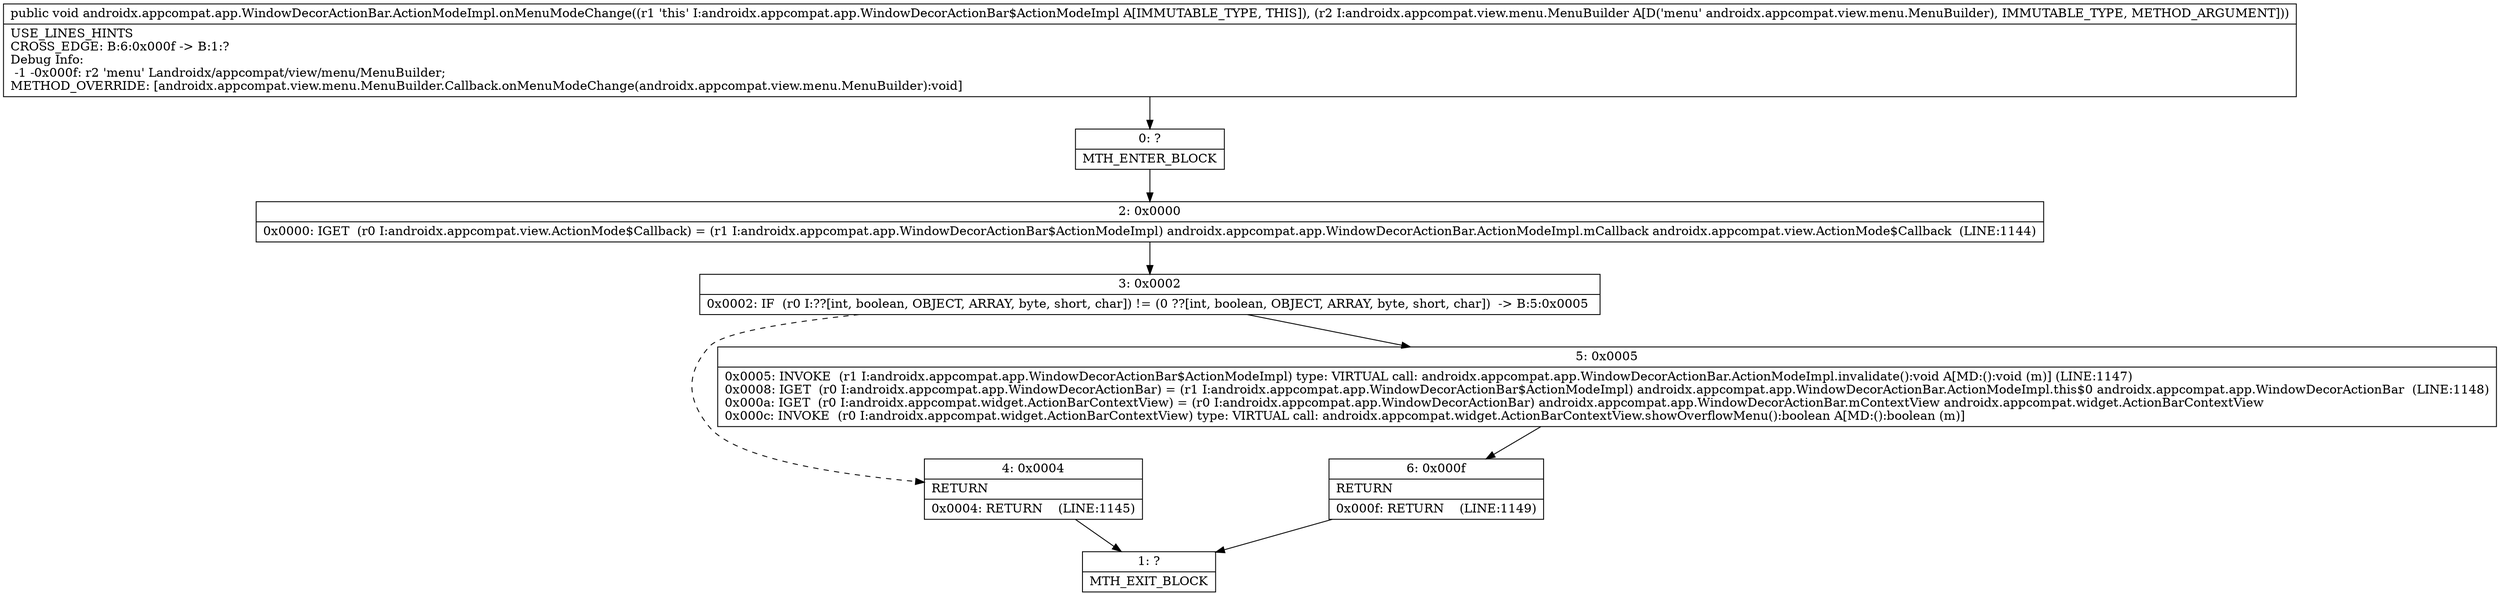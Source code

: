 digraph "CFG forandroidx.appcompat.app.WindowDecorActionBar.ActionModeImpl.onMenuModeChange(Landroidx\/appcompat\/view\/menu\/MenuBuilder;)V" {
Node_0 [shape=record,label="{0\:\ ?|MTH_ENTER_BLOCK\l}"];
Node_2 [shape=record,label="{2\:\ 0x0000|0x0000: IGET  (r0 I:androidx.appcompat.view.ActionMode$Callback) = (r1 I:androidx.appcompat.app.WindowDecorActionBar$ActionModeImpl) androidx.appcompat.app.WindowDecorActionBar.ActionModeImpl.mCallback androidx.appcompat.view.ActionMode$Callback  (LINE:1144)\l}"];
Node_3 [shape=record,label="{3\:\ 0x0002|0x0002: IF  (r0 I:??[int, boolean, OBJECT, ARRAY, byte, short, char]) != (0 ??[int, boolean, OBJECT, ARRAY, byte, short, char])  \-\> B:5:0x0005 \l}"];
Node_4 [shape=record,label="{4\:\ 0x0004|RETURN\l|0x0004: RETURN    (LINE:1145)\l}"];
Node_1 [shape=record,label="{1\:\ ?|MTH_EXIT_BLOCK\l}"];
Node_5 [shape=record,label="{5\:\ 0x0005|0x0005: INVOKE  (r1 I:androidx.appcompat.app.WindowDecorActionBar$ActionModeImpl) type: VIRTUAL call: androidx.appcompat.app.WindowDecorActionBar.ActionModeImpl.invalidate():void A[MD:():void (m)] (LINE:1147)\l0x0008: IGET  (r0 I:androidx.appcompat.app.WindowDecorActionBar) = (r1 I:androidx.appcompat.app.WindowDecorActionBar$ActionModeImpl) androidx.appcompat.app.WindowDecorActionBar.ActionModeImpl.this$0 androidx.appcompat.app.WindowDecorActionBar  (LINE:1148)\l0x000a: IGET  (r0 I:androidx.appcompat.widget.ActionBarContextView) = (r0 I:androidx.appcompat.app.WindowDecorActionBar) androidx.appcompat.app.WindowDecorActionBar.mContextView androidx.appcompat.widget.ActionBarContextView \l0x000c: INVOKE  (r0 I:androidx.appcompat.widget.ActionBarContextView) type: VIRTUAL call: androidx.appcompat.widget.ActionBarContextView.showOverflowMenu():boolean A[MD:():boolean (m)]\l}"];
Node_6 [shape=record,label="{6\:\ 0x000f|RETURN\l|0x000f: RETURN    (LINE:1149)\l}"];
MethodNode[shape=record,label="{public void androidx.appcompat.app.WindowDecorActionBar.ActionModeImpl.onMenuModeChange((r1 'this' I:androidx.appcompat.app.WindowDecorActionBar$ActionModeImpl A[IMMUTABLE_TYPE, THIS]), (r2 I:androidx.appcompat.view.menu.MenuBuilder A[D('menu' androidx.appcompat.view.menu.MenuBuilder), IMMUTABLE_TYPE, METHOD_ARGUMENT]))  | USE_LINES_HINTS\lCROSS_EDGE: B:6:0x000f \-\> B:1:?\lDebug Info:\l  \-1 \-0x000f: r2 'menu' Landroidx\/appcompat\/view\/menu\/MenuBuilder;\lMETHOD_OVERRIDE: [androidx.appcompat.view.menu.MenuBuilder.Callback.onMenuModeChange(androidx.appcompat.view.menu.MenuBuilder):void]\l}"];
MethodNode -> Node_0;Node_0 -> Node_2;
Node_2 -> Node_3;
Node_3 -> Node_4[style=dashed];
Node_3 -> Node_5;
Node_4 -> Node_1;
Node_5 -> Node_6;
Node_6 -> Node_1;
}

